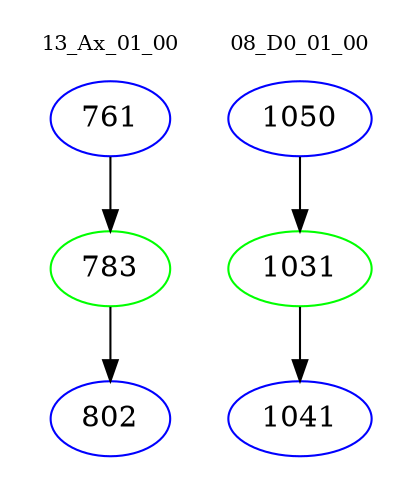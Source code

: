 digraph{
subgraph cluster_0 {
color = white
label = "13_Ax_01_00";
fontsize=10;
T0_761 [label="761", color="blue"]
T0_761 -> T0_783 [color="black"]
T0_783 [label="783", color="green"]
T0_783 -> T0_802 [color="black"]
T0_802 [label="802", color="blue"]
}
subgraph cluster_1 {
color = white
label = "08_D0_01_00";
fontsize=10;
T1_1050 [label="1050", color="blue"]
T1_1050 -> T1_1031 [color="black"]
T1_1031 [label="1031", color="green"]
T1_1031 -> T1_1041 [color="black"]
T1_1041 [label="1041", color="blue"]
}
}
